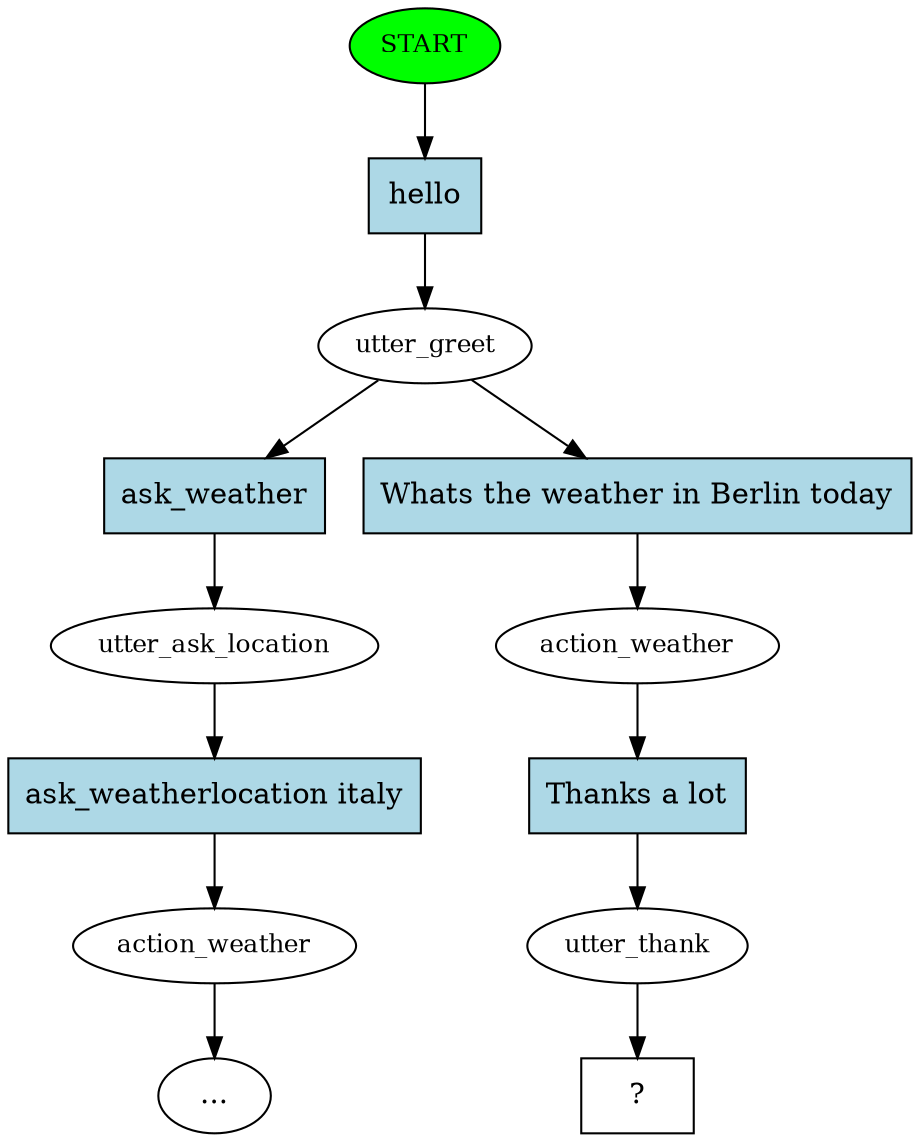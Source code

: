 digraph  {
0 [class="start active", fillcolor=green, fontsize=12, label=START, style=filled];
1 [class=active, fontsize=12, label=utter_greet];
2 [class="", fontsize=12, label=utter_ask_location];
3 [class="", fontsize=12, label=action_weather];
"-3" [class=ellipsis, label="..."];
5 [class=active, fontsize=12, label=action_weather];
6 [class=active, fontsize=12, label=utter_thank];
7 [class="intent dashed active", label="  ?  ", shape=rect];
8 [class="intent active", fillcolor=lightblue, label=hello, shape=rect, style=filled];
9 [class=intent, fillcolor=lightblue, label=ask_weather, shape=rect, style=filled];
10 [class="intent active", fillcolor=lightblue, label="Whats the weather in Berlin today", shape=rect, style=filled];
11 [class=intent, fillcolor=lightblue, label="ask_weatherlocation italy", shape=rect, style=filled];
12 [class="intent active", fillcolor=lightblue, label="Thanks a lot", shape=rect, style=filled];
0 -> 8  [class=active, key=0];
1 -> 9  [class="", key=0];
1 -> 10  [class=active, key=0];
2 -> 11  [class="", key=0];
3 -> "-3"  [class="", key=NONE, label=""];
5 -> 12  [class=active, key=0];
6 -> 7  [class=active, key=NONE, label=""];
8 -> 1  [class=active, key=0];
9 -> 2  [class="", key=0];
10 -> 5  [class=active, key=0];
11 -> 3  [class="", key=0];
12 -> 6  [class=active, key=0];
}
